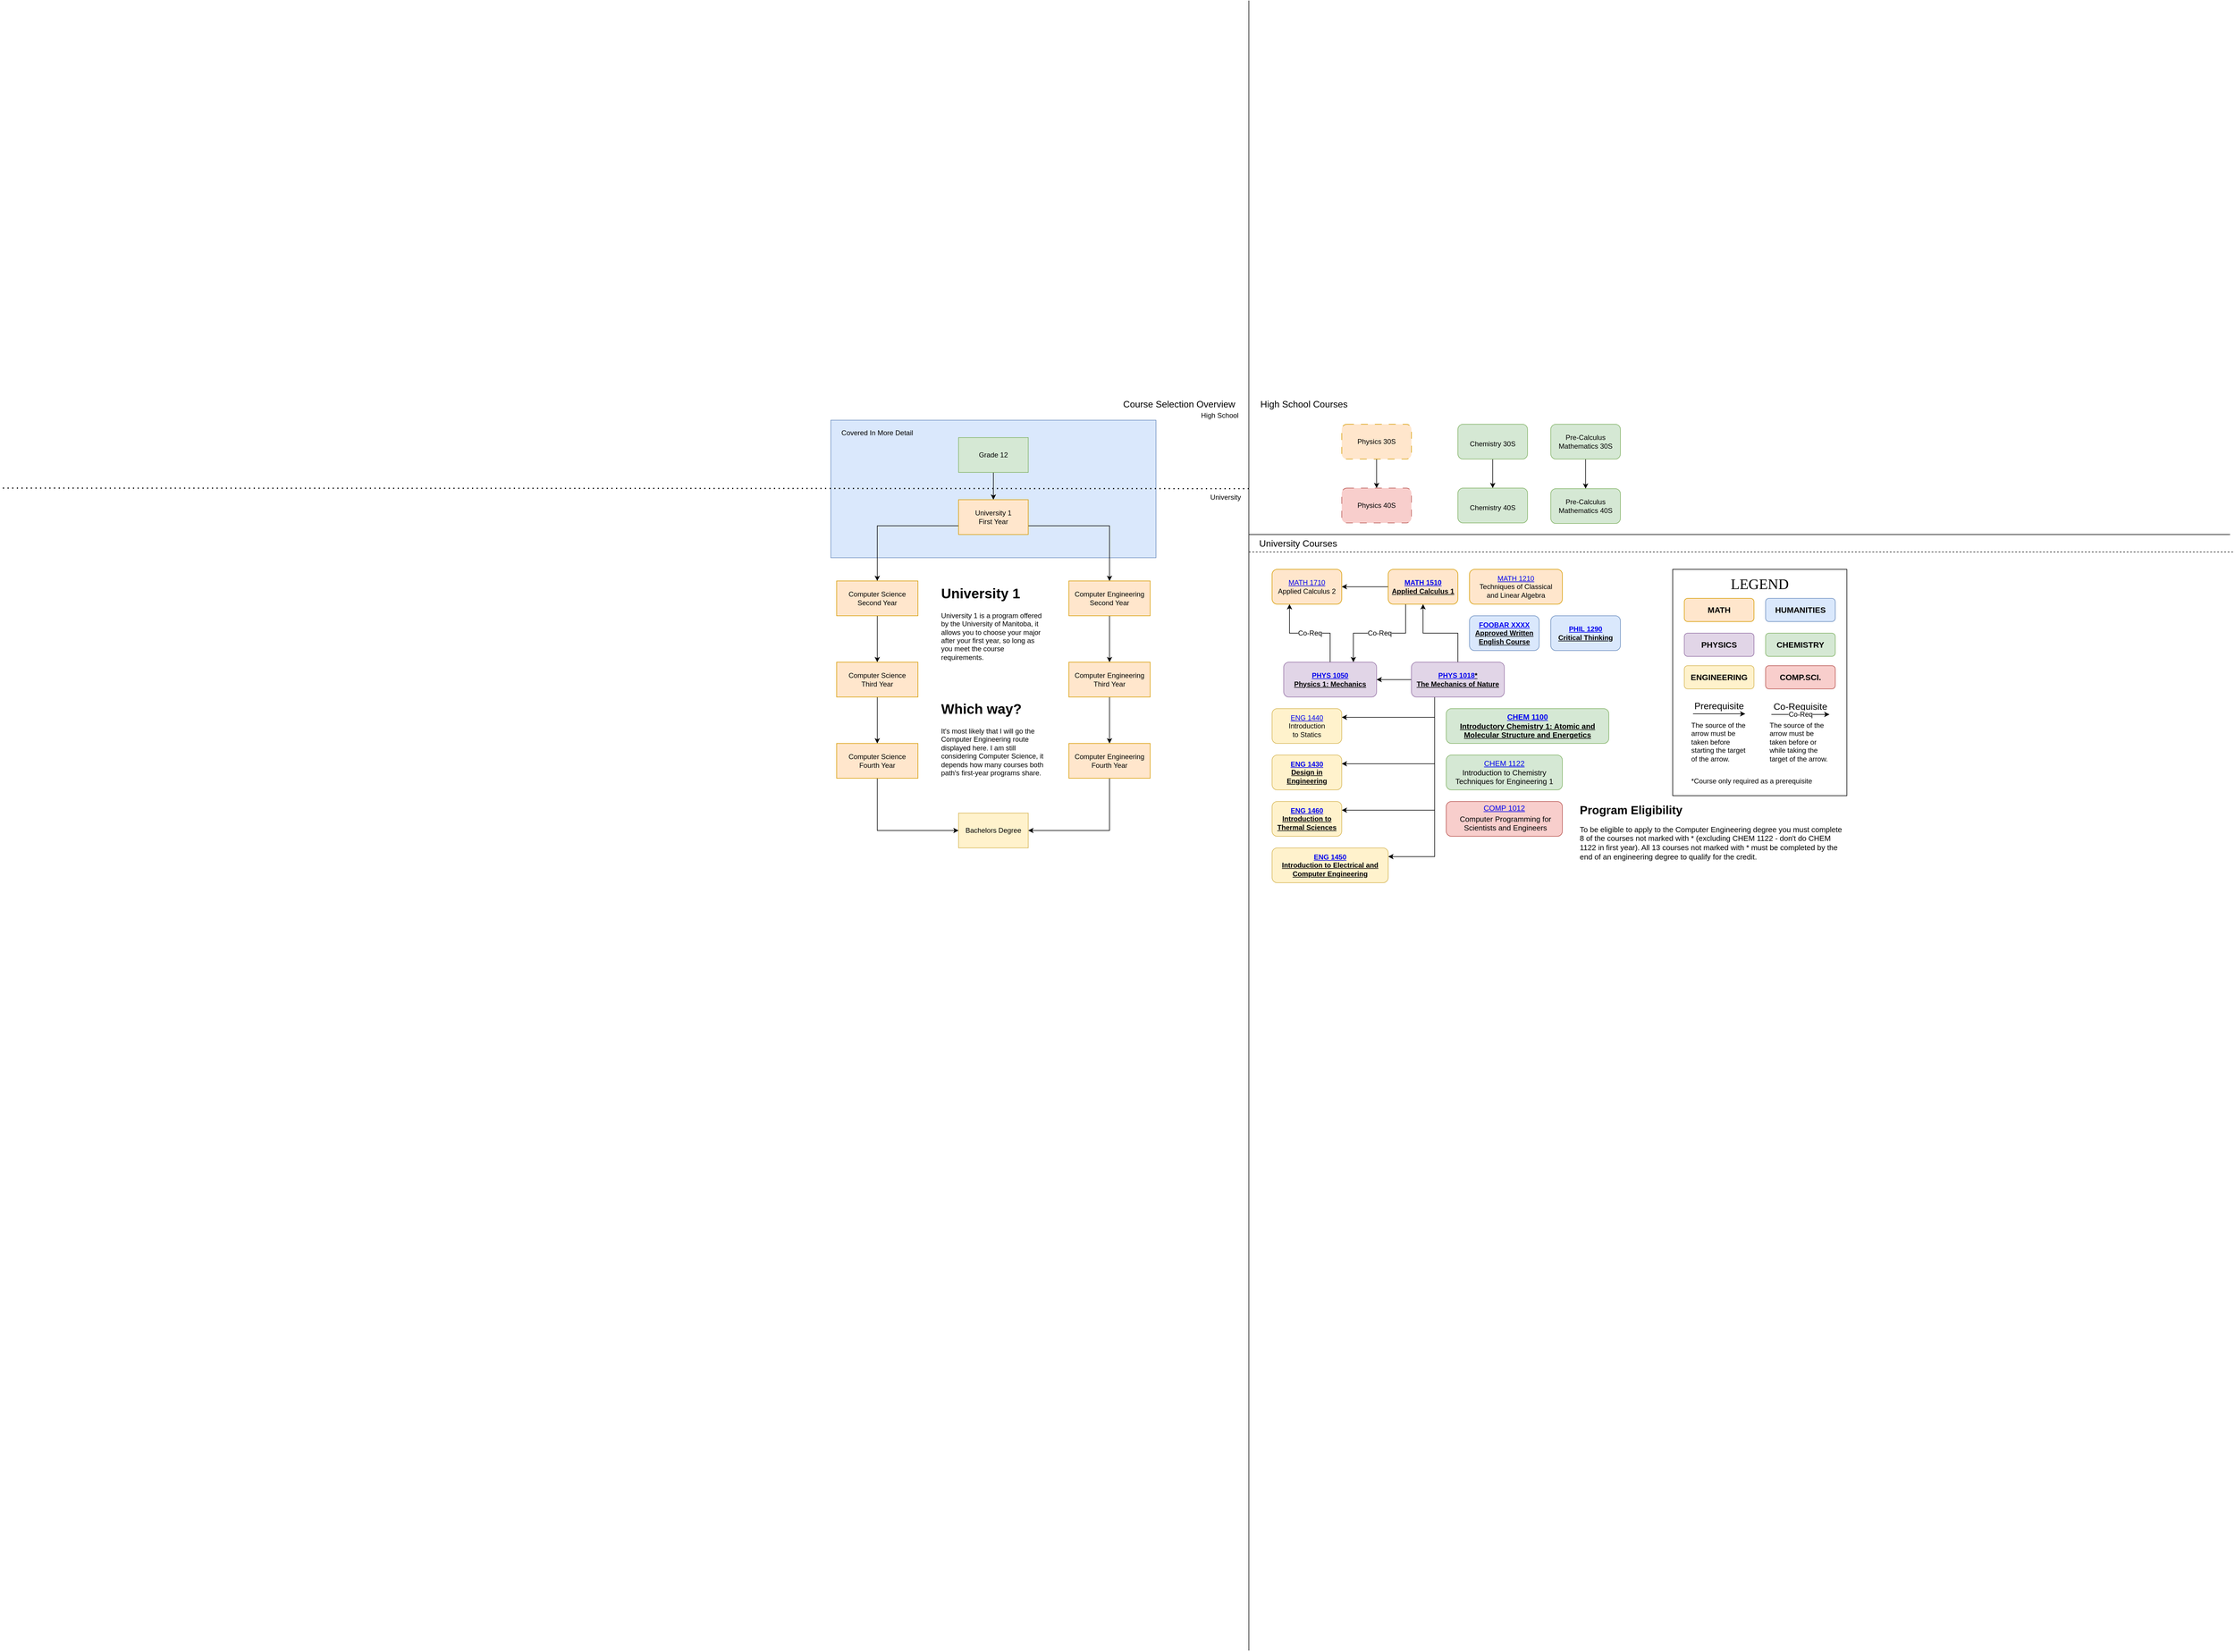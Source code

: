 <mxfile version="20.8.16" type="github">
  <diagram name="Page-1" id="hSadaufKAb4HdudWEFLX">
    <mxGraphModel dx="3854" dy="1554" grid="1" gridSize="10" guides="1" tooltips="1" connect="1" arrows="1" fold="1" page="0" pageScale="1" pageWidth="850" pageHeight="1100" background="none" math="0" shadow="0">
      <root>
        <mxCell id="0" />
        <mxCell id="1" parent="0" />
        <mxCell id="dOjsNn2Fl8QuH95HzSxg-231" value="" style="rounded=0;whiteSpace=wrap;html=1;shadow=0;strokeWidth=1;fontFamily=Helvetica;fontSize=12;fontColor=#000000;fillColor=default;gradientColor=none;" vertex="1" parent="1">
          <mxGeometry x="730" y="300" width="300" height="390" as="geometry" />
        </mxCell>
        <mxCell id="dOjsNn2Fl8QuH95HzSxg-74" value="" style="group;fillColor=#fff2cc;strokeColor=#d6b656;" vertex="1" connectable="0" parent="1">
          <mxGeometry x="-720" y="43" width="560" height="237" as="geometry" />
        </mxCell>
        <mxCell id="dOjsNn2Fl8QuH95HzSxg-72" value="" style="rounded=0;whiteSpace=wrap;html=1;fontSize=12;fillColor=#dae8fc;strokeColor=#6c8ebf;align=left;movable=1;resizable=1;rotatable=1;deletable=1;editable=1;connectable=1;" vertex="1" parent="dOjsNn2Fl8QuH95HzSxg-74">
          <mxGeometry width="560" height="237" as="geometry" />
        </mxCell>
        <mxCell id="dOjsNn2Fl8QuH95HzSxg-73" value="Covered In More Detail" style="text;html=1;strokeColor=none;fillColor=none;align=center;verticalAlign=middle;whiteSpace=wrap;rounded=0;fontSize=12;movable=1;resizable=1;rotatable=1;deletable=1;editable=1;connectable=1;" vertex="1" parent="dOjsNn2Fl8QuH95HzSxg-74">
          <mxGeometry x="10" y="7" width="140" height="30" as="geometry" />
        </mxCell>
        <mxCell id="dOjsNn2Fl8QuH95HzSxg-60" style="edgeStyle=orthogonalEdgeStyle;rounded=0;orthogonalLoop=1;jettySize=auto;html=1;exitX=0.5;exitY=1;exitDx=0;exitDy=0;entryX=0.5;entryY=0;entryDx=0;entryDy=0;fontSize=12;" edge="1" parent="1" source="kgQVGphqANJYqqKDK3Mq-1" target="dOjsNn2Fl8QuH95HzSxg-1">
          <mxGeometry relative="1" as="geometry" />
        </mxCell>
        <mxCell id="kgQVGphqANJYqqKDK3Mq-1" value="Physics 30S" style="rounded=1;whiteSpace=wrap;html=1;fillColor=#ffe6cc;strokeColor=#d79b00;dashed=1;dashPattern=12 12;strokeWidth=1;" parent="1" vertex="1">
          <mxGeometry x="160" y="50" width="120" height="60" as="geometry" />
        </mxCell>
        <mxCell id="dOjsNn2Fl8QuH95HzSxg-1" value="Physics 40S" style="rounded=1;whiteSpace=wrap;html=1;fillColor=#f8cecc;strokeColor=#b85450;shadow=0;dashed=1;dashPattern=12 12;strokeWidth=1;" vertex="1" parent="1">
          <mxGeometry x="160" y="160" width="120" height="60" as="geometry" />
        </mxCell>
        <mxCell id="dOjsNn2Fl8QuH95HzSxg-5" value="&lt;font style=&quot;font-size: 16px;&quot;&gt;High School Courses&lt;/font&gt;" style="text;html=1;strokeColor=none;fillColor=none;align=center;verticalAlign=middle;whiteSpace=wrap;rounded=0;movable=0;resizable=0;rotatable=0;deletable=0;editable=0;connectable=0;" vertex="1" parent="1">
          <mxGeometry width="190" height="30" as="geometry" />
        </mxCell>
        <mxCell id="dOjsNn2Fl8QuH95HzSxg-6" value="&lt;font style=&quot;font-size: 16px;&quot;&gt;University Courses&lt;/font&gt;" style="text;html=1;strokeColor=none;fillColor=none;align=center;verticalAlign=middle;whiteSpace=wrap;rounded=0;movable=0;resizable=0;rotatable=0;deletable=0;editable=0;connectable=0;" vertex="1" parent="1">
          <mxGeometry y="240" width="170" height="30" as="geometry" />
        </mxCell>
        <mxCell id="dOjsNn2Fl8QuH95HzSxg-7" value="" style="endArrow=none;html=1;rounded=0;movable=0;resizable=0;rotatable=0;deletable=0;editable=0;connectable=0;" edge="1" parent="1">
          <mxGeometry width="50" height="50" relative="1" as="geometry">
            <mxPoint y="240" as="sourcePoint" />
            <mxPoint x="1690" y="240" as="targetPoint" />
          </mxGeometry>
        </mxCell>
        <mxCell id="dOjsNn2Fl8QuH95HzSxg-12" value="" style="endArrow=none;html=1;rounded=0;movable=0;resizable=0;rotatable=0;deletable=0;editable=0;connectable=0;" edge="1" parent="1">
          <mxGeometry width="50" height="50" relative="1" as="geometry">
            <mxPoint y="2163" as="sourcePoint" />
            <mxPoint y="-680" as="targetPoint" />
          </mxGeometry>
        </mxCell>
        <mxCell id="dOjsNn2Fl8QuH95HzSxg-13" value="&lt;div style=&quot;font-size: 16px;&quot;&gt;&lt;font style=&quot;font-size: 16px;&quot;&gt;Course Selection Overview&lt;/font&gt;&lt;/div&gt;" style="text;html=1;strokeColor=none;fillColor=none;align=center;verticalAlign=middle;whiteSpace=wrap;rounded=0;movable=0;resizable=0;rotatable=0;deletable=0;editable=0;connectable=0;" vertex="1" parent="1">
          <mxGeometry x="-240" width="240" height="30" as="geometry" />
        </mxCell>
        <mxCell id="dOjsNn2Fl8QuH95HzSxg-48" style="edgeStyle=orthogonalEdgeStyle;rounded=0;orthogonalLoop=1;jettySize=auto;html=1;exitX=0.5;exitY=1;exitDx=0;exitDy=0;fontSize=12;entryX=0.5;entryY=0;entryDx=0;entryDy=0;" edge="1" parent="1" source="dOjsNn2Fl8QuH95HzSxg-18" target="dOjsNn2Fl8QuH95HzSxg-71">
          <mxGeometry relative="1" as="geometry">
            <mxPoint x="-380" y="153" as="targetPoint" />
          </mxGeometry>
        </mxCell>
        <mxCell id="dOjsNn2Fl8QuH95HzSxg-18" value="&lt;div&gt;Grade 12&lt;/div&gt;" style="rounded=0;whiteSpace=wrap;html=1;fillColor=#d5e8d4;strokeColor=#82b366;" vertex="1" parent="1">
          <mxGeometry x="-500" y="73" width="120" height="60" as="geometry" />
        </mxCell>
        <mxCell id="dOjsNn2Fl8QuH95HzSxg-53" value="" style="edgeStyle=orthogonalEdgeStyle;rounded=0;orthogonalLoop=1;jettySize=auto;html=1;fontSize=12;" edge="1" parent="1" source="dOjsNn2Fl8QuH95HzSxg-20" target="dOjsNn2Fl8QuH95HzSxg-52">
          <mxGeometry relative="1" as="geometry" />
        </mxCell>
        <mxCell id="dOjsNn2Fl8QuH95HzSxg-20" value="&lt;div&gt;Computer Science&lt;/div&gt;&lt;div&gt;Second Year&lt;br&gt;&lt;/div&gt;" style="rounded=0;whiteSpace=wrap;html=1;fillColor=#ffe6cc;strokeColor=#d79b00;" vertex="1" parent="1">
          <mxGeometry x="-710" y="320" width="140" height="60" as="geometry" />
        </mxCell>
        <mxCell id="dOjsNn2Fl8QuH95HzSxg-57" value="" style="edgeStyle=orthogonalEdgeStyle;rounded=0;orthogonalLoop=1;jettySize=auto;html=1;fontSize=12;" edge="1" parent="1" source="dOjsNn2Fl8QuH95HzSxg-22" target="dOjsNn2Fl8QuH95HzSxg-56">
          <mxGeometry relative="1" as="geometry" />
        </mxCell>
        <mxCell id="dOjsNn2Fl8QuH95HzSxg-22" value="&lt;div&gt;Computer Engineering&lt;/div&gt;&lt;div&gt;Second Year&lt;br&gt;&lt;/div&gt;" style="rounded=0;whiteSpace=wrap;html=1;fillColor=#ffe6cc;strokeColor=#d79b00;" vertex="1" parent="1">
          <mxGeometry x="-310" y="320" width="140" height="60" as="geometry" />
        </mxCell>
        <mxCell id="dOjsNn2Fl8QuH95HzSxg-33" value="" style="endArrow=none;dashed=1;html=1;dashPattern=1 3;strokeWidth=2;rounded=0;movable=0;resizable=0;rotatable=0;deletable=0;editable=0;connectable=0;" edge="1" parent="1">
          <mxGeometry width="50" height="50" relative="1" as="geometry">
            <mxPoint y="161" as="sourcePoint" />
            <mxPoint x="-2150" y="160" as="targetPoint" />
          </mxGeometry>
        </mxCell>
        <mxCell id="dOjsNn2Fl8QuH95HzSxg-39" value="University" style="text;html=1;strokeColor=none;fillColor=none;align=center;verticalAlign=middle;whiteSpace=wrap;rounded=0;movable=0;resizable=0;rotatable=0;deletable=0;editable=0;connectable=0;" vertex="1" parent="1">
          <mxGeometry x="-80" y="161" width="80" height="30" as="geometry" />
        </mxCell>
        <mxCell id="dOjsNn2Fl8QuH95HzSxg-41" value="High School" style="text;html=1;strokeColor=none;fillColor=none;align=center;verticalAlign=middle;whiteSpace=wrap;rounded=0;fontSize=12;movable=0;resizable=0;rotatable=0;deletable=0;editable=0;connectable=0;" vertex="1" parent="1">
          <mxGeometry x="-100" y="20" width="100" height="30" as="geometry" />
        </mxCell>
        <mxCell id="dOjsNn2Fl8QuH95HzSxg-49" style="edgeStyle=orthogonalEdgeStyle;rounded=0;orthogonalLoop=1;jettySize=auto;html=1;fontSize=12;exitX=0;exitY=0.75;exitDx=0;exitDy=0;" edge="1" parent="1" source="dOjsNn2Fl8QuH95HzSxg-71" target="dOjsNn2Fl8QuH95HzSxg-20">
          <mxGeometry relative="1" as="geometry">
            <mxPoint x="-530" y="244" as="sourcePoint" />
          </mxGeometry>
        </mxCell>
        <mxCell id="dOjsNn2Fl8QuH95HzSxg-50" style="edgeStyle=orthogonalEdgeStyle;rounded=0;orthogonalLoop=1;jettySize=auto;html=1;entryX=0.5;entryY=0;entryDx=0;entryDy=0;fontSize=12;exitX=1;exitY=0.75;exitDx=0;exitDy=0;" edge="1" parent="1" source="dOjsNn2Fl8QuH95HzSxg-71" target="dOjsNn2Fl8QuH95HzSxg-22">
          <mxGeometry relative="1" as="geometry">
            <mxPoint x="-350" y="244" as="sourcePoint" />
          </mxGeometry>
        </mxCell>
        <mxCell id="dOjsNn2Fl8QuH95HzSxg-55" value="" style="edgeStyle=orthogonalEdgeStyle;rounded=0;orthogonalLoop=1;jettySize=auto;html=1;fontSize=12;" edge="1" parent="1" source="dOjsNn2Fl8QuH95HzSxg-52" target="dOjsNn2Fl8QuH95HzSxg-54">
          <mxGeometry relative="1" as="geometry" />
        </mxCell>
        <mxCell id="dOjsNn2Fl8QuH95HzSxg-52" value="&lt;div&gt;Computer Science&lt;/div&gt;&lt;div&gt;Third Year&lt;/div&gt;" style="whiteSpace=wrap;html=1;fillColor=#ffe6cc;strokeColor=#d79b00;rounded=0;" vertex="1" parent="1">
          <mxGeometry x="-710" y="460" width="140" height="60" as="geometry" />
        </mxCell>
        <mxCell id="dOjsNn2Fl8QuH95HzSxg-69" style="edgeStyle=orthogonalEdgeStyle;rounded=0;orthogonalLoop=1;jettySize=auto;html=1;exitX=0.5;exitY=1;exitDx=0;exitDy=0;entryX=0;entryY=0.5;entryDx=0;entryDy=0;fontSize=12;" edge="1" parent="1" source="dOjsNn2Fl8QuH95HzSxg-54" target="dOjsNn2Fl8QuH95HzSxg-67">
          <mxGeometry relative="1" as="geometry" />
        </mxCell>
        <mxCell id="dOjsNn2Fl8QuH95HzSxg-54" value="&lt;div&gt;Computer Science&lt;/div&gt;&lt;div&gt;Fourth Year&lt;br&gt;&lt;/div&gt;" style="whiteSpace=wrap;html=1;fillColor=#ffe6cc;strokeColor=#d79b00;rounded=0;" vertex="1" parent="1">
          <mxGeometry x="-710" y="600" width="140" height="60" as="geometry" />
        </mxCell>
        <mxCell id="dOjsNn2Fl8QuH95HzSxg-59" value="" style="edgeStyle=orthogonalEdgeStyle;rounded=0;orthogonalLoop=1;jettySize=auto;html=1;fontSize=12;entryX=0.5;entryY=0;entryDx=0;entryDy=0;" edge="1" parent="1" source="dOjsNn2Fl8QuH95HzSxg-56" target="dOjsNn2Fl8QuH95HzSxg-65">
          <mxGeometry relative="1" as="geometry">
            <mxPoint x="-240" y="595" as="targetPoint" />
          </mxGeometry>
        </mxCell>
        <mxCell id="dOjsNn2Fl8QuH95HzSxg-56" value="Computer Engineering&lt;br&gt;&lt;div&gt;Third Year&lt;/div&gt;" style="whiteSpace=wrap;html=1;fillColor=#ffe6cc;strokeColor=#d79b00;rounded=0;fontStyle=0" vertex="1" parent="1">
          <mxGeometry x="-310" y="460" width="140" height="60" as="geometry" />
        </mxCell>
        <mxCell id="dOjsNn2Fl8QuH95HzSxg-62" value="&lt;h1&gt;University 1&lt;br&gt;&lt;/h1&gt;&lt;p&gt;University 1 is a program offered by the University of Manitoba, it allows you to choose your major after your first year, so long as you meet the course requirements.&lt;br&gt;&lt;/p&gt;" style="text;html=1;strokeColor=none;fillColor=none;spacing=5;spacingTop=-20;whiteSpace=wrap;overflow=hidden;rounded=0;fontSize=12;align=left;horizontal=1;verticalAlign=middle;" vertex="1" parent="1">
          <mxGeometry x="-535" y="326" width="190" height="150" as="geometry" />
        </mxCell>
        <mxCell id="dOjsNn2Fl8QuH95HzSxg-63" value="&lt;h1&gt;Which way?&lt;br&gt;&lt;/h1&gt;&lt;p&gt;It&#39;s most likely that I will go the Computer Engineering route displayed here. I am still considering Computer Science, it depends how many courses both path&#39;s first-year programs share.&lt;br&gt;&lt;/p&gt;" style="text;html=1;strokeColor=none;fillColor=none;spacing=5;spacingTop=-20;whiteSpace=wrap;overflow=hidden;rounded=0;fontSize=12;" vertex="1" parent="1">
          <mxGeometry x="-535" y="521" width="190" height="160" as="geometry" />
        </mxCell>
        <mxCell id="dOjsNn2Fl8QuH95HzSxg-70" style="edgeStyle=orthogonalEdgeStyle;rounded=0;orthogonalLoop=1;jettySize=auto;html=1;exitX=0.5;exitY=1;exitDx=0;exitDy=0;entryX=1;entryY=0.5;entryDx=0;entryDy=0;fontSize=12;" edge="1" parent="1" source="dOjsNn2Fl8QuH95HzSxg-65" target="dOjsNn2Fl8QuH95HzSxg-67">
          <mxGeometry relative="1" as="geometry" />
        </mxCell>
        <mxCell id="dOjsNn2Fl8QuH95HzSxg-65" value="Computer Engineering&lt;br&gt;&lt;div&gt;Fourth Year&lt;/div&gt;" style="whiteSpace=wrap;html=1;fillColor=#ffe6cc;strokeColor=#d79b00;rounded=0;fontStyle=0" vertex="1" parent="1">
          <mxGeometry x="-310" y="600" width="140" height="60" as="geometry" />
        </mxCell>
        <mxCell id="dOjsNn2Fl8QuH95HzSxg-67" value="Bachelors Degree" style="whiteSpace=wrap;html=1;fillColor=#fff2cc;strokeColor=#d6b656;rounded=0;fontStyle=0;" vertex="1" parent="1">
          <mxGeometry x="-500" y="720" width="120" height="60" as="geometry" />
        </mxCell>
        <mxCell id="dOjsNn2Fl8QuH95HzSxg-71" value="&lt;div&gt;University 1&lt;/div&gt;&lt;div&gt;First Year&lt;br&gt;&lt;/div&gt;" style="rounded=0;whiteSpace=wrap;html=1;fontSize=12;fillColor=#ffe6cc;strokeColor=#d79b00;" vertex="1" parent="1">
          <mxGeometry x="-500" y="180" width="120" height="60" as="geometry" />
        </mxCell>
        <mxCell id="dOjsNn2Fl8QuH95HzSxg-78" value="" style="endArrow=none;dashed=1;html=1;rounded=0;fontSize=16;" edge="1" parent="1">
          <mxGeometry width="50" height="50" relative="1" as="geometry">
            <mxPoint y="270" as="sourcePoint" />
            <mxPoint x="1696" y="270" as="targetPoint" />
          </mxGeometry>
        </mxCell>
        <mxCell id="dOjsNn2Fl8QuH95HzSxg-175" value="&lt;div&gt;Co-Req&lt;/div&gt;" style="edgeStyle=orthogonalEdgeStyle;rounded=0;orthogonalLoop=1;jettySize=auto;html=1;exitX=0.5;exitY=0;exitDx=0;exitDy=0;entryX=0.25;entryY=1;entryDx=0;entryDy=0;fontSize=12;fontColor=#000000;" edge="1" parent="1" source="dOjsNn2Fl8QuH95HzSxg-93" target="dOjsNn2Fl8QuH95HzSxg-168">
          <mxGeometry relative="1" as="geometry" />
        </mxCell>
        <mxCell id="dOjsNn2Fl8QuH95HzSxg-93" value="&lt;div&gt;&lt;a href=&quot;https://catalog.umanitoba.ca/search/?P=PHYS%201050&quot;&gt;PHYS 1050&lt;/a&gt;&lt;/div&gt;&lt;div&gt;Physics 1: Mechanics&lt;br&gt;&lt;/div&gt;" style="rounded=1;whiteSpace=wrap;html=1;fillColor=#e1d5e7;strokeColor=#9673a6;fontSize=12;fontStyle=5" vertex="1" parent="1">
          <mxGeometry x="60" y="460" width="160" height="60" as="geometry" />
        </mxCell>
        <mxCell id="dOjsNn2Fl8QuH95HzSxg-205" style="edgeStyle=orthogonalEdgeStyle;rounded=0;orthogonalLoop=1;jettySize=auto;html=1;exitX=0;exitY=0.5;exitDx=0;exitDy=0;entryX=1;entryY=0.5;entryDx=0;entryDy=0;fontFamily=Helvetica;fontSize=12;fontColor=#000000;" edge="1" parent="1" source="dOjsNn2Fl8QuH95HzSxg-95" target="dOjsNn2Fl8QuH95HzSxg-93">
          <mxGeometry relative="1" as="geometry" />
        </mxCell>
        <mxCell id="dOjsNn2Fl8QuH95HzSxg-240" style="edgeStyle=orthogonalEdgeStyle;rounded=0;orthogonalLoop=1;jettySize=auto;html=1;exitX=0.5;exitY=0;exitDx=0;exitDy=0;entryX=0.5;entryY=1;entryDx=0;entryDy=0;fontFamily=Lucida Console;fontSize=25;fontColor=#000000;" edge="1" parent="1" source="dOjsNn2Fl8QuH95HzSxg-95" target="dOjsNn2Fl8QuH95HzSxg-165">
          <mxGeometry relative="1" as="geometry" />
        </mxCell>
        <mxCell id="dOjsNn2Fl8QuH95HzSxg-242" style="edgeStyle=orthogonalEdgeStyle;rounded=0;orthogonalLoop=1;jettySize=auto;html=1;exitX=0.25;exitY=1;exitDx=0;exitDy=0;entryX=1;entryY=0.25;entryDx=0;entryDy=0;fontFamily=Lucida Console;fontSize=25;fontColor=#000000;" edge="1" parent="1" source="dOjsNn2Fl8QuH95HzSxg-95" target="dOjsNn2Fl8QuH95HzSxg-212">
          <mxGeometry relative="1" as="geometry" />
        </mxCell>
        <mxCell id="dOjsNn2Fl8QuH95HzSxg-243" style="edgeStyle=orthogonalEdgeStyle;rounded=0;orthogonalLoop=1;jettySize=auto;html=1;exitX=0.25;exitY=1;exitDx=0;exitDy=0;entryX=1;entryY=0.25;entryDx=0;entryDy=0;fontFamily=Lucida Console;fontSize=25;fontColor=#000000;" edge="1" parent="1" source="dOjsNn2Fl8QuH95HzSxg-95" target="dOjsNn2Fl8QuH95HzSxg-211">
          <mxGeometry relative="1" as="geometry" />
        </mxCell>
        <mxCell id="dOjsNn2Fl8QuH95HzSxg-244" style="edgeStyle=orthogonalEdgeStyle;rounded=0;orthogonalLoop=1;jettySize=auto;html=1;exitX=0.25;exitY=1;exitDx=0;exitDy=0;entryX=1;entryY=0.25;entryDx=0;entryDy=0;fontFamily=Lucida Console;fontSize=25;fontColor=#000000;" edge="1" parent="1" source="dOjsNn2Fl8QuH95HzSxg-95" target="dOjsNn2Fl8QuH95HzSxg-214">
          <mxGeometry relative="1" as="geometry" />
        </mxCell>
        <mxCell id="dOjsNn2Fl8QuH95HzSxg-245" style="edgeStyle=orthogonalEdgeStyle;rounded=0;orthogonalLoop=1;jettySize=auto;html=1;exitX=0.25;exitY=1;exitDx=0;exitDy=0;entryX=1;entryY=0.25;entryDx=0;entryDy=0;fontFamily=Lucida Console;fontSize=25;fontColor=#000000;" edge="1" parent="1" source="dOjsNn2Fl8QuH95HzSxg-95" target="dOjsNn2Fl8QuH95HzSxg-213">
          <mxGeometry relative="1" as="geometry" />
        </mxCell>
        <mxCell id="dOjsNn2Fl8QuH95HzSxg-95" value="&lt;div&gt;&lt;a href=&quot;https://catalog.umanitoba.ca/search/?P=PHYS%201018&quot;&gt;PHYS 1018&lt;/a&gt;*&lt;br&gt;&lt;/div&gt;&lt;div&gt;The Mechanics of Nature&lt;/div&gt;" style="rounded=1;whiteSpace=wrap;html=1;fillColor=#e1d5e7;strokeColor=#9673a6;fontSize=12;fontStyle=5" vertex="1" parent="1">
          <mxGeometry x="280" y="460" width="160" height="60" as="geometry" />
        </mxCell>
        <mxCell id="dOjsNn2Fl8QuH95HzSxg-109" value="&lt;div&gt;&lt;a href=&quot;https://catalog.umanitoba.ca/search/?P=CHEM%201100&quot;&gt;CHEM 1100&lt;/a&gt;&lt;/div&gt;&lt;div&gt;Introductory Chemistry 1: Atomic and Molecular Structure and Energetics&lt;/div&gt;" style="rounded=1;whiteSpace=wrap;html=1;fillColor=#d5e8d4;strokeColor=#82b366;fontSize=13;fontStyle=5" vertex="1" parent="1">
          <mxGeometry x="340" y="540" width="280" height="60" as="geometry" />
        </mxCell>
        <mxCell id="dOjsNn2Fl8QuH95HzSxg-110" value="&lt;h1 style=&quot;font-size: 20px;&quot;&gt;Program Eligibility&lt;br&gt;&lt;/h1&gt;&lt;p&gt;To be eligible to apply to the Computer Engineering degree you must complete 8 of the courses not marked with * (excluding CHEM 1122 - don&#39;t do CHEM 1122 in first year). All 13 courses not marked with * must be completed by the end of an engineering degree to qualify for the credit.&lt;/p&gt;" style="text;html=1;strokeColor=none;fillColor=none;spacing=5;spacingTop=-20;whiteSpace=wrap;overflow=hidden;rounded=0;fontSize=13;fontColor=#000000;" vertex="1" parent="1">
          <mxGeometry x="565" y="700" width="465" height="120" as="geometry" />
        </mxCell>
        <mxCell id="dOjsNn2Fl8QuH95HzSxg-111" value="&lt;font style=&quot;font-size: 12px;&quot;&gt;Chemistry 40S&lt;br&gt;&lt;/font&gt;" style="rounded=1;whiteSpace=wrap;html=1;fillColor=#d5e8d4;strokeColor=#82b366;fontSize=20;" vertex="1" parent="1">
          <mxGeometry x="360" y="160" width="120" height="60" as="geometry" />
        </mxCell>
        <mxCell id="dOjsNn2Fl8QuH95HzSxg-113" style="edgeStyle=orthogonalEdgeStyle;rounded=0;orthogonalLoop=1;jettySize=auto;html=1;exitX=0.5;exitY=1;exitDx=0;exitDy=0;fontSize=12;fontColor=#000000;" edge="1" parent="1" source="dOjsNn2Fl8QuH95HzSxg-112" target="dOjsNn2Fl8QuH95HzSxg-111">
          <mxGeometry relative="1" as="geometry" />
        </mxCell>
        <mxCell id="dOjsNn2Fl8QuH95HzSxg-112" value="&lt;font style=&quot;font-size: 12px;&quot;&gt;Chemistry 30S&lt;br&gt;&lt;/font&gt;" style="rounded=1;whiteSpace=wrap;html=1;fillColor=#d5e8d4;strokeColor=#82b366;fontSize=20;" vertex="1" parent="1">
          <mxGeometry x="360" y="50" width="120" height="60" as="geometry" />
        </mxCell>
        <mxCell id="dOjsNn2Fl8QuH95HzSxg-121" value="Pre-Calculus Mathematics 40S" style="rounded=1;whiteSpace=wrap;html=1;fillColor=#d5e8d4;strokeColor=#82b366;fontSize=12;" vertex="1" parent="1">
          <mxGeometry x="520" y="161" width="120" height="60" as="geometry" />
        </mxCell>
        <mxCell id="dOjsNn2Fl8QuH95HzSxg-123" style="edgeStyle=orthogonalEdgeStyle;rounded=0;orthogonalLoop=1;jettySize=auto;html=1;exitX=0.5;exitY=1;exitDx=0;exitDy=0;entryX=0.5;entryY=0;entryDx=0;entryDy=0;fontSize=12;fontColor=#000000;" edge="1" parent="1" source="dOjsNn2Fl8QuH95HzSxg-122" target="dOjsNn2Fl8QuH95HzSxg-121">
          <mxGeometry relative="1" as="geometry" />
        </mxCell>
        <mxCell id="dOjsNn2Fl8QuH95HzSxg-122" value="Pre-Calculus Mathematics 30S" style="rounded=1;whiteSpace=wrap;html=1;fillColor=#d5e8d4;strokeColor=#82b366;fontSize=12;" vertex="1" parent="1">
          <mxGeometry x="520" y="50" width="120" height="60" as="geometry" />
        </mxCell>
        <mxCell id="dOjsNn2Fl8QuH95HzSxg-128" value="&lt;div&gt;&lt;a href=&quot;https://catalog.umanitoba.ca/search/?P=CHEM%201122&quot;&gt;CHEM 1122&lt;/a&gt;&lt;br&gt;&lt;/div&gt;&lt;div&gt;Introduction to Chemistry Techniques for Engineering 1&lt;/div&gt;" style="rounded=1;whiteSpace=wrap;html=1;fillColor=#d5e8d4;strokeColor=#82b366;fontSize=13;" vertex="1" parent="1">
          <mxGeometry x="340" y="620" width="200" height="60" as="geometry" />
        </mxCell>
        <mxCell id="dOjsNn2Fl8QuH95HzSxg-134" value="&lt;div&gt;&lt;a href=&quot;https://catalog.umanitoba.ca/search/?P=COMP%201012&quot;&gt;COMP 1012&lt;/a&gt;&lt;/div&gt;&lt;table class=&quot;sc_courselist&quot; width=&quot;100%&quot;&gt;&lt;tbody&gt;&lt;tr class=&quot;even&quot;&gt;&lt;td class=&quot;codecol&quot;&gt;&lt;br&gt;&lt;/td&gt;&lt;td&gt;Computer Programming for Scientists and Engineers&lt;/td&gt;&lt;/tr&gt;&lt;/tbody&gt;&lt;/table&gt;" style="rounded=1;whiteSpace=wrap;html=1;fillColor=#f8cecc;strokeColor=#b85450;fontSize=13;" vertex="1" parent="1">
          <mxGeometry x="340" y="700" width="200" height="60" as="geometry" />
        </mxCell>
        <mxCell id="dOjsNn2Fl8QuH95HzSxg-169" style="edgeStyle=orthogonalEdgeStyle;rounded=0;orthogonalLoop=1;jettySize=auto;html=1;exitX=0;exitY=0.5;exitDx=0;exitDy=0;entryX=1;entryY=0.5;entryDx=0;entryDy=0;fontSize=12;fontColor=#000000;" edge="1" parent="1" source="dOjsNn2Fl8QuH95HzSxg-165" target="dOjsNn2Fl8QuH95HzSxg-168">
          <mxGeometry relative="1" as="geometry" />
        </mxCell>
        <mxCell id="dOjsNn2Fl8QuH95HzSxg-174" value="Co-Req" style="edgeStyle=orthogonalEdgeStyle;rounded=0;orthogonalLoop=1;jettySize=auto;html=1;exitX=0.25;exitY=1;exitDx=0;exitDy=0;entryX=0.75;entryY=0;entryDx=0;entryDy=0;fontSize=12;fontColor=#000000;" edge="1" parent="1" source="dOjsNn2Fl8QuH95HzSxg-165" target="dOjsNn2Fl8QuH95HzSxg-93">
          <mxGeometry relative="1" as="geometry">
            <mxPoint as="offset" />
          </mxGeometry>
        </mxCell>
        <mxCell id="dOjsNn2Fl8QuH95HzSxg-165" value="&lt;div&gt;&lt;a href=&quot;https://catalog.umanitoba.ca/search/?P=MATH%201510&quot;&gt;MATH 1510&lt;/a&gt;&lt;/div&gt;&lt;div&gt;Applied Calculus 1&lt;/div&gt;" style="rounded=1;whiteSpace=wrap;html=1;fillColor=#ffe6cc;strokeColor=#d79b00;fontSize=12;fontStyle=5" vertex="1" parent="1">
          <mxGeometry x="240" y="300" width="120" height="60" as="geometry" />
        </mxCell>
        <mxCell id="dOjsNn2Fl8QuH95HzSxg-168" value="&lt;div&gt;&lt;a href=&quot;https://catalog.umanitoba.ca/search/?P=MATH%201710&quot;&gt;MATH 1710&lt;/a&gt;&lt;/div&gt;&lt;div&gt;Applied Calculus 2&lt;br&gt;&lt;/div&gt;" style="rounded=1;whiteSpace=wrap;html=1;fillColor=#ffe6cc;strokeColor=#d79b00;fontSize=12;" vertex="1" parent="1">
          <mxGeometry x="40" y="300" width="120" height="60" as="geometry" />
        </mxCell>
        <mxCell id="dOjsNn2Fl8QuH95HzSxg-178" value="&lt;div&gt;&lt;a href=&quot;https://umanitoba.ca/engineering/programs-of-study#:~:text=Written%20English%20Requirement&quot;&gt;FOOBAR XXXX&lt;/a&gt;&lt;/div&gt;&lt;div&gt;Approved Written English Course&lt;br&gt;&lt;/div&gt;" style="rounded=1;whiteSpace=wrap;html=1;fillColor=#dae8fc;strokeColor=#6c8ebf;fontSize=12;fontStyle=5" vertex="1" parent="1">
          <mxGeometry x="380" y="380" width="120" height="60" as="geometry" />
        </mxCell>
        <mxCell id="dOjsNn2Fl8QuH95HzSxg-203" value="&lt;font style=&quot;font-size: 12px;&quot; face=&quot;Helvetica&quot;&gt;&lt;a class=&quot;bubblelink code&quot; title=&quot;PHIL&amp;nbsp;1290&quot; href=&quot;https://catalog.umanitoba.ca/search/?P=PHIL%201290&quot;&gt;PHIL&amp;nbsp;1290&lt;/a&gt;&lt;/font&gt;&lt;div style=&quot;&quot;&gt;&lt;font style=&quot;font-size: 12px;&quot; face=&quot;Helvetica&quot;&gt;Critical Thinking&lt;/font&gt;&lt;/div&gt;" style="rounded=1;whiteSpace=wrap;html=1;fillColor=#dae8fc;strokeColor=#6c8ebf;fontSize=12;fontStyle=5" vertex="1" parent="1">
          <mxGeometry x="520" y="380" width="120" height="60" as="geometry" />
        </mxCell>
        <mxCell id="dOjsNn2Fl8QuH95HzSxg-210" value="&lt;div style=&quot;&quot;&gt;&lt;font style=&quot;font-size: 12px;&quot;&gt;&lt;a class=&quot;bubblelink code&quot; title=&quot;MATH&amp;nbsp;1210&quot; href=&quot;https://catalog.umanitoba.ca/search/?P=MATH%201210&quot;&gt;MATH&amp;nbsp;1210&lt;/a&gt;&lt;/font&gt;&lt;/div&gt;&lt;div style=&quot;&quot;&gt;&lt;font style=&quot;font-size: 12px;&quot;&gt;Techniques of Classical&lt;/font&gt;&lt;/div&gt;&lt;div style=&quot;&quot;&gt;&lt;font style=&quot;font-size: 12px;&quot;&gt;and Linear Algebra&lt;/font&gt;&lt;/div&gt;" style="rounded=1;whiteSpace=wrap;html=1;fillColor=#ffe6cc;strokeColor=#d79b00;fontFamily=Helvetica;fontSize=12;" vertex="1" parent="1">
          <mxGeometry x="380" y="300" width="160" height="60" as="geometry" />
        </mxCell>
        <mxCell id="dOjsNn2Fl8QuH95HzSxg-211" value="&lt;div&gt;&lt;a class=&quot;bubblelink code&quot; title=&quot;ENG&amp;nbsp;1430&quot; href=&quot;https://catalog.umanitoba.ca/search/?P=ENG%201430&quot;&gt;ENG&amp;nbsp;1430&lt;/a&gt;&lt;br&gt;&lt;/div&gt;&lt;div&gt;Design in Engineering&lt;/div&gt;" style="rounded=1;whiteSpace=wrap;html=1;fillColor=#fff2cc;strokeColor=#d6b656;fontFamily=Helvetica;fontSize=12;fontStyle=5" vertex="1" parent="1">
          <mxGeometry x="40" y="620" width="120" height="60" as="geometry" />
        </mxCell>
        <mxCell id="dOjsNn2Fl8QuH95HzSxg-212" value="&lt;div&gt;&lt;a class=&quot;bubblelink code&quot; title=&quot;ENG&amp;nbsp;1440&quot; href=&quot;https://catalog.umanitoba.ca/search/?P=ENG%201440&quot;&gt;ENG&amp;nbsp;1440&lt;/a&gt;&lt;br&gt;&lt;/div&gt;&lt;div&gt;Introduction&lt;/div&gt;&lt;div&gt;to Statics&lt;/div&gt;" style="rounded=1;whiteSpace=wrap;html=1;fillColor=#fff2cc;strokeColor=#d6b656;fontFamily=Helvetica;fontSize=12;" vertex="1" parent="1">
          <mxGeometry x="40" y="540" width="120" height="60" as="geometry" />
        </mxCell>
        <mxCell id="dOjsNn2Fl8QuH95HzSxg-213" value="&lt;div&gt;&lt;a class=&quot;bubblelink code&quot; title=&quot;ENG&amp;nbsp;1450&quot; href=&quot;https://catalog.umanitoba.ca/search/?P=ENG%201450&quot;&gt;ENG&amp;nbsp;1450&lt;/a&gt;&lt;/div&gt;&lt;div&gt;Introduction to Electrical and Computer Engineering&lt;/div&gt;" style="rounded=1;whiteSpace=wrap;html=1;fillColor=#fff2cc;strokeColor=#d6b656;fontFamily=Helvetica;fontSize=12;fontStyle=5" vertex="1" parent="1">
          <mxGeometry x="40" y="780" width="200" height="60" as="geometry" />
        </mxCell>
        <mxCell id="dOjsNn2Fl8QuH95HzSxg-214" value="&lt;div&gt;&lt;a class=&quot;bubblelink code&quot; title=&quot;ENG&amp;nbsp;1460&quot; href=&quot;https://catalog.umanitoba.ca/search/?P=ENG%201460&quot;&gt;ENG&amp;nbsp;1460&lt;/a&gt;&lt;/div&gt;&lt;div&gt;Introduction to Thermal Sciences&lt;/div&gt;" style="rounded=1;whiteSpace=wrap;html=1;fillColor=#fff2cc;strokeColor=#d6b656;fontFamily=Helvetica;fontSize=12;fontStyle=5" vertex="1" parent="1">
          <mxGeometry x="40" y="700" width="120" height="60" as="geometry" />
        </mxCell>
        <mxCell id="dOjsNn2Fl8QuH95HzSxg-220" value="MATH" style="rounded=1;whiteSpace=wrap;html=1;fillColor=#ffe6cc;strokeColor=#d79b00;fontFamily=Helvetica;fontSize=14;fontStyle=1" vertex="1" parent="1">
          <mxGeometry x="750" y="350" width="120" height="40" as="geometry" />
        </mxCell>
        <mxCell id="dOjsNn2Fl8QuH95HzSxg-222" value="ENGINEERING" style="rounded=1;whiteSpace=wrap;html=1;fillColor=#fff2cc;strokeColor=#d6b656;fontFamily=Helvetica;fontSize=14;fontStyle=1" vertex="1" parent="1">
          <mxGeometry x="750" y="466" width="120" height="40" as="geometry" />
        </mxCell>
        <mxCell id="dOjsNn2Fl8QuH95HzSxg-223" value="HUMANITIES" style="rounded=1;whiteSpace=wrap;html=1;fillColor=#dae8fc;strokeColor=#6c8ebf;fontFamily=Helvetica;fontSize=14;fontStyle=1" vertex="1" parent="1">
          <mxGeometry x="890" y="350" width="120" height="40" as="geometry" />
        </mxCell>
        <mxCell id="dOjsNn2Fl8QuH95HzSxg-224" value="CHEMISTRY" style="rounded=1;whiteSpace=wrap;html=1;fillColor=#d5e8d4;strokeColor=#82b366;fontFamily=Helvetica;fontSize=14;fontStyle=1" vertex="1" parent="1">
          <mxGeometry x="890" y="410" width="120" height="40" as="geometry" />
        </mxCell>
        <mxCell id="dOjsNn2Fl8QuH95HzSxg-225" value="PHYSICS" style="rounded=1;whiteSpace=wrap;html=1;fillColor=#e1d5e7;strokeColor=#9673a6;fontFamily=Helvetica;fontSize=14;fontStyle=1" vertex="1" parent="1">
          <mxGeometry x="750" y="410" width="120" height="40" as="geometry" />
        </mxCell>
        <mxCell id="dOjsNn2Fl8QuH95HzSxg-226" value="COMP.SCI." style="rounded=1;whiteSpace=wrap;html=1;fillColor=#f8cecc;strokeColor=#b85450;fontFamily=Helvetica;fontSize=14;fontStyle=1;" vertex="1" parent="1">
          <mxGeometry x="890" y="466" width="120" height="40" as="geometry" />
        </mxCell>
        <mxCell id="dOjsNn2Fl8QuH95HzSxg-228" value="LEGEND" style="text;html=1;strokeColor=none;fillColor=none;align=center;verticalAlign=middle;whiteSpace=wrap;rounded=0;fontSize=25;fontFamily=Lucida Console;fontColor=#000000;fontStyle=0;" vertex="1" parent="1">
          <mxGeometry x="750" y="310" width="260" height="30" as="geometry" />
        </mxCell>
        <mxCell id="dOjsNn2Fl8QuH95HzSxg-250" value="" style="endArrow=classic;html=1;rounded=0;fontFamily=Lucida Console;fontSize=25;fontColor=#000000;" edge="1" parent="1">
          <mxGeometry width="50" height="50" relative="1" as="geometry">
            <mxPoint x="765" y="549" as="sourcePoint" />
            <mxPoint x="855" y="549" as="targetPoint" />
          </mxGeometry>
        </mxCell>
        <mxCell id="dOjsNn2Fl8QuH95HzSxg-251" value="Prerequisite" style="text;html=1;strokeColor=none;fillColor=none;align=center;verticalAlign=middle;whiteSpace=wrap;rounded=0;fontSize=16;fontFamily=Helvetica;fontColor=#000000;" vertex="1" parent="1">
          <mxGeometry x="765" y="520" width="90" height="30" as="geometry" />
        </mxCell>
        <mxCell id="dOjsNn2Fl8QuH95HzSxg-256" value="Co-Requisite" style="text;html=1;strokeColor=none;fillColor=none;align=center;verticalAlign=middle;whiteSpace=wrap;rounded=0;fontSize=16;fontFamily=Helvetica;fontColor=#000000;" vertex="1" parent="1">
          <mxGeometry x="900" y="521" width="100" height="30" as="geometry" />
        </mxCell>
        <mxCell id="dOjsNn2Fl8QuH95HzSxg-258" value="The source of the arrow must be taken before starting the target of the arrow." style="text;html=1;strokeColor=none;fillColor=none;align=left;verticalAlign=top;whiteSpace=wrap;rounded=0;fontSize=12;fontFamily=Helvetica;fontColor=#000000;" vertex="1" parent="1">
          <mxGeometry x="760" y="555" width="100" height="85" as="geometry" />
        </mxCell>
        <mxCell id="dOjsNn2Fl8QuH95HzSxg-259" value="The source of the arrow must be taken before or while taking the target of the arrow." style="text;html=1;strokeColor=none;fillColor=none;align=left;verticalAlign=top;whiteSpace=wrap;rounded=0;fontSize=12;fontFamily=Helvetica;fontColor=#000000;" vertex="1" parent="1">
          <mxGeometry x="895" y="555" width="110" height="85" as="geometry" />
        </mxCell>
        <mxCell id="dOjsNn2Fl8QuH95HzSxg-260" value="Co-Req" style="edgeStyle=orthogonalEdgeStyle;rounded=0;orthogonalLoop=1;jettySize=auto;html=1;fontSize=12;fontColor=#000000;" edge="1" parent="1">
          <mxGeometry relative="1" as="geometry">
            <mxPoint x="900" y="550" as="sourcePoint" />
            <mxPoint x="1000" y="550" as="targetPoint" />
            <mxPoint as="offset" />
          </mxGeometry>
        </mxCell>
        <mxCell id="dOjsNn2Fl8QuH95HzSxg-261" value="*Course only required as a prerequisite" style="text;html=1;strokeColor=none;fillColor=none;align=left;verticalAlign=middle;whiteSpace=wrap;rounded=0;fontSize=12;fontFamily=Helvetica;fontColor=#000000;" vertex="1" parent="1">
          <mxGeometry x="760" y="650" width="250" height="30" as="geometry" />
        </mxCell>
      </root>
    </mxGraphModel>
  </diagram>
</mxfile>
